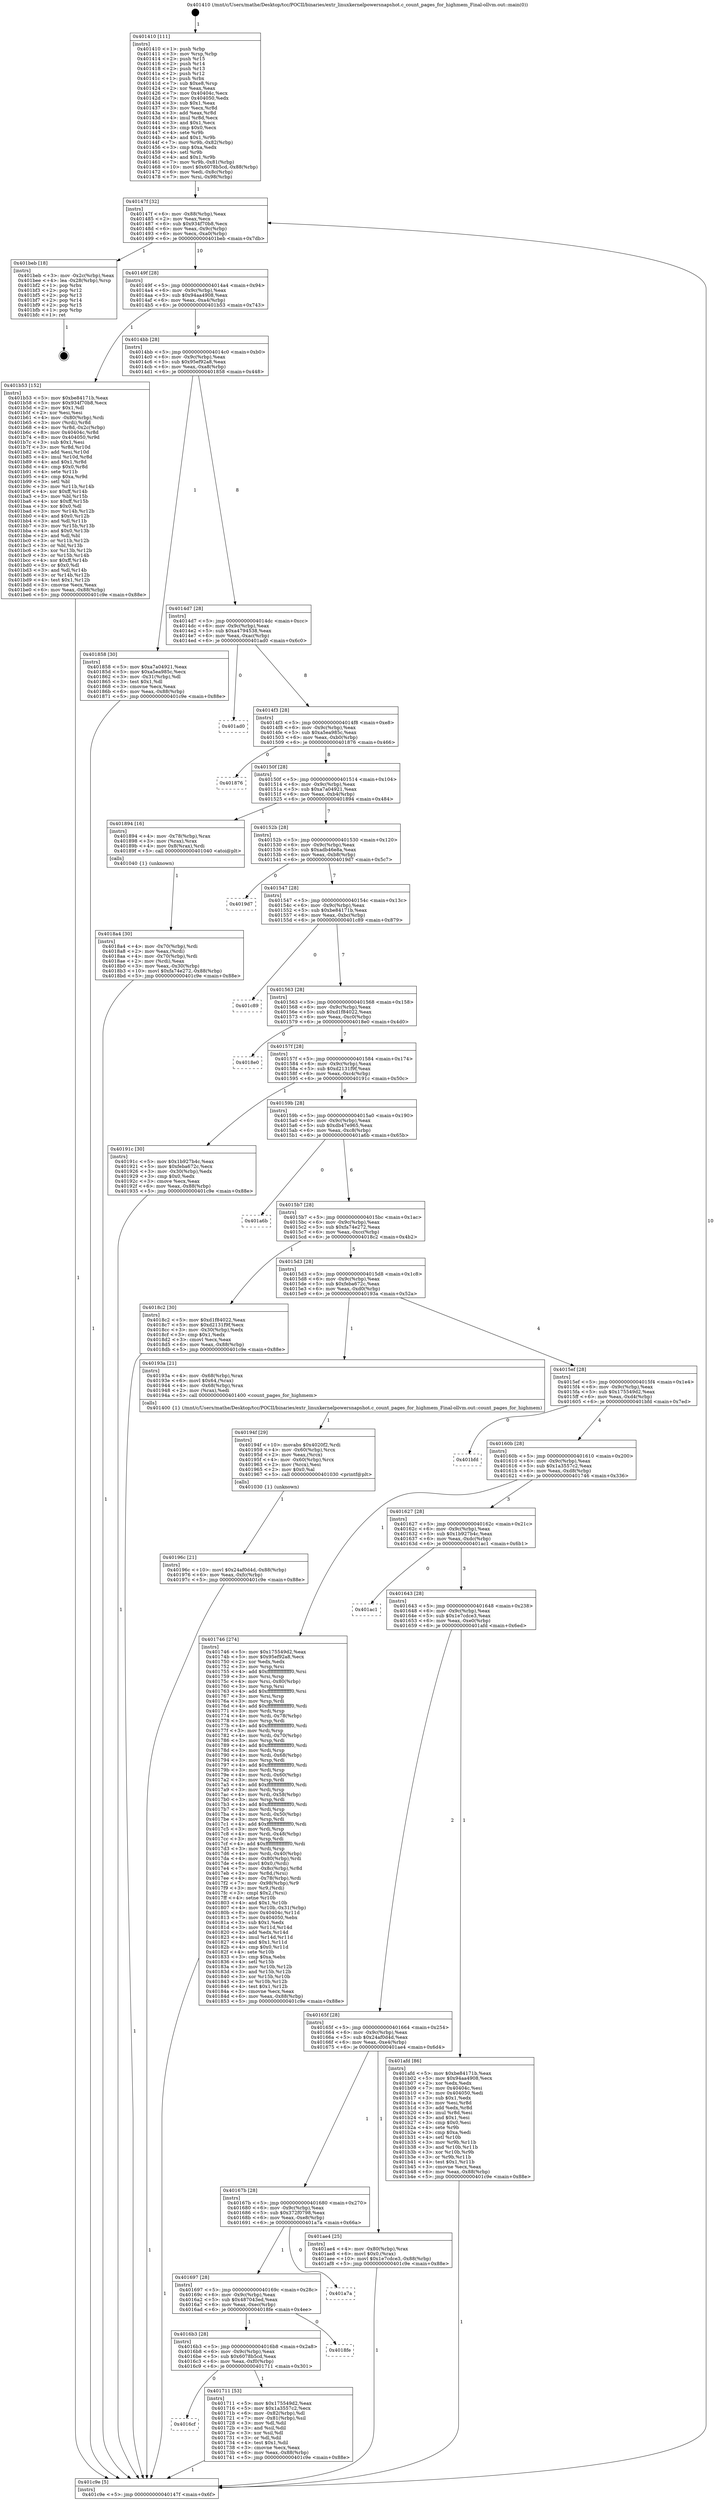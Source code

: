 digraph "0x401410" {
  label = "0x401410 (/mnt/c/Users/mathe/Desktop/tcc/POCII/binaries/extr_linuxkernelpowersnapshot.c_count_pages_for_highmem_Final-ollvm.out::main(0))"
  labelloc = "t"
  node[shape=record]

  Entry [label="",width=0.3,height=0.3,shape=circle,fillcolor=black,style=filled]
  "0x40147f" [label="{
     0x40147f [32]\l
     | [instrs]\l
     &nbsp;&nbsp;0x40147f \<+6\>: mov -0x88(%rbp),%eax\l
     &nbsp;&nbsp;0x401485 \<+2\>: mov %eax,%ecx\l
     &nbsp;&nbsp;0x401487 \<+6\>: sub $0x934f70b8,%ecx\l
     &nbsp;&nbsp;0x40148d \<+6\>: mov %eax,-0x9c(%rbp)\l
     &nbsp;&nbsp;0x401493 \<+6\>: mov %ecx,-0xa0(%rbp)\l
     &nbsp;&nbsp;0x401499 \<+6\>: je 0000000000401beb \<main+0x7db\>\l
  }"]
  "0x401beb" [label="{
     0x401beb [18]\l
     | [instrs]\l
     &nbsp;&nbsp;0x401beb \<+3\>: mov -0x2c(%rbp),%eax\l
     &nbsp;&nbsp;0x401bee \<+4\>: lea -0x28(%rbp),%rsp\l
     &nbsp;&nbsp;0x401bf2 \<+1\>: pop %rbx\l
     &nbsp;&nbsp;0x401bf3 \<+2\>: pop %r12\l
     &nbsp;&nbsp;0x401bf5 \<+2\>: pop %r13\l
     &nbsp;&nbsp;0x401bf7 \<+2\>: pop %r14\l
     &nbsp;&nbsp;0x401bf9 \<+2\>: pop %r15\l
     &nbsp;&nbsp;0x401bfb \<+1\>: pop %rbp\l
     &nbsp;&nbsp;0x401bfc \<+1\>: ret\l
  }"]
  "0x40149f" [label="{
     0x40149f [28]\l
     | [instrs]\l
     &nbsp;&nbsp;0x40149f \<+5\>: jmp 00000000004014a4 \<main+0x94\>\l
     &nbsp;&nbsp;0x4014a4 \<+6\>: mov -0x9c(%rbp),%eax\l
     &nbsp;&nbsp;0x4014aa \<+5\>: sub $0x94aa4908,%eax\l
     &nbsp;&nbsp;0x4014af \<+6\>: mov %eax,-0xa4(%rbp)\l
     &nbsp;&nbsp;0x4014b5 \<+6\>: je 0000000000401b53 \<main+0x743\>\l
  }"]
  Exit [label="",width=0.3,height=0.3,shape=circle,fillcolor=black,style=filled,peripheries=2]
  "0x401b53" [label="{
     0x401b53 [152]\l
     | [instrs]\l
     &nbsp;&nbsp;0x401b53 \<+5\>: mov $0xbe84171b,%eax\l
     &nbsp;&nbsp;0x401b58 \<+5\>: mov $0x934f70b8,%ecx\l
     &nbsp;&nbsp;0x401b5d \<+2\>: mov $0x1,%dl\l
     &nbsp;&nbsp;0x401b5f \<+2\>: xor %esi,%esi\l
     &nbsp;&nbsp;0x401b61 \<+4\>: mov -0x80(%rbp),%rdi\l
     &nbsp;&nbsp;0x401b65 \<+3\>: mov (%rdi),%r8d\l
     &nbsp;&nbsp;0x401b68 \<+4\>: mov %r8d,-0x2c(%rbp)\l
     &nbsp;&nbsp;0x401b6c \<+8\>: mov 0x40404c,%r8d\l
     &nbsp;&nbsp;0x401b74 \<+8\>: mov 0x404050,%r9d\l
     &nbsp;&nbsp;0x401b7c \<+3\>: sub $0x1,%esi\l
     &nbsp;&nbsp;0x401b7f \<+3\>: mov %r8d,%r10d\l
     &nbsp;&nbsp;0x401b82 \<+3\>: add %esi,%r10d\l
     &nbsp;&nbsp;0x401b85 \<+4\>: imul %r10d,%r8d\l
     &nbsp;&nbsp;0x401b89 \<+4\>: and $0x1,%r8d\l
     &nbsp;&nbsp;0x401b8d \<+4\>: cmp $0x0,%r8d\l
     &nbsp;&nbsp;0x401b91 \<+4\>: sete %r11b\l
     &nbsp;&nbsp;0x401b95 \<+4\>: cmp $0xa,%r9d\l
     &nbsp;&nbsp;0x401b99 \<+3\>: setl %bl\l
     &nbsp;&nbsp;0x401b9c \<+3\>: mov %r11b,%r14b\l
     &nbsp;&nbsp;0x401b9f \<+4\>: xor $0xff,%r14b\l
     &nbsp;&nbsp;0x401ba3 \<+3\>: mov %bl,%r15b\l
     &nbsp;&nbsp;0x401ba6 \<+4\>: xor $0xff,%r15b\l
     &nbsp;&nbsp;0x401baa \<+3\>: xor $0x0,%dl\l
     &nbsp;&nbsp;0x401bad \<+3\>: mov %r14b,%r12b\l
     &nbsp;&nbsp;0x401bb0 \<+4\>: and $0x0,%r12b\l
     &nbsp;&nbsp;0x401bb4 \<+3\>: and %dl,%r11b\l
     &nbsp;&nbsp;0x401bb7 \<+3\>: mov %r15b,%r13b\l
     &nbsp;&nbsp;0x401bba \<+4\>: and $0x0,%r13b\l
     &nbsp;&nbsp;0x401bbe \<+2\>: and %dl,%bl\l
     &nbsp;&nbsp;0x401bc0 \<+3\>: or %r11b,%r12b\l
     &nbsp;&nbsp;0x401bc3 \<+3\>: or %bl,%r13b\l
     &nbsp;&nbsp;0x401bc6 \<+3\>: xor %r13b,%r12b\l
     &nbsp;&nbsp;0x401bc9 \<+3\>: or %r15b,%r14b\l
     &nbsp;&nbsp;0x401bcc \<+4\>: xor $0xff,%r14b\l
     &nbsp;&nbsp;0x401bd0 \<+3\>: or $0x0,%dl\l
     &nbsp;&nbsp;0x401bd3 \<+3\>: and %dl,%r14b\l
     &nbsp;&nbsp;0x401bd6 \<+3\>: or %r14b,%r12b\l
     &nbsp;&nbsp;0x401bd9 \<+4\>: test $0x1,%r12b\l
     &nbsp;&nbsp;0x401bdd \<+3\>: cmovne %ecx,%eax\l
     &nbsp;&nbsp;0x401be0 \<+6\>: mov %eax,-0x88(%rbp)\l
     &nbsp;&nbsp;0x401be6 \<+5\>: jmp 0000000000401c9e \<main+0x88e\>\l
  }"]
  "0x4014bb" [label="{
     0x4014bb [28]\l
     | [instrs]\l
     &nbsp;&nbsp;0x4014bb \<+5\>: jmp 00000000004014c0 \<main+0xb0\>\l
     &nbsp;&nbsp;0x4014c0 \<+6\>: mov -0x9c(%rbp),%eax\l
     &nbsp;&nbsp;0x4014c6 \<+5\>: sub $0x95ef92a8,%eax\l
     &nbsp;&nbsp;0x4014cb \<+6\>: mov %eax,-0xa8(%rbp)\l
     &nbsp;&nbsp;0x4014d1 \<+6\>: je 0000000000401858 \<main+0x448\>\l
  }"]
  "0x40196c" [label="{
     0x40196c [21]\l
     | [instrs]\l
     &nbsp;&nbsp;0x40196c \<+10\>: movl $0x24af0d4d,-0x88(%rbp)\l
     &nbsp;&nbsp;0x401976 \<+6\>: mov %eax,-0xfc(%rbp)\l
     &nbsp;&nbsp;0x40197c \<+5\>: jmp 0000000000401c9e \<main+0x88e\>\l
  }"]
  "0x401858" [label="{
     0x401858 [30]\l
     | [instrs]\l
     &nbsp;&nbsp;0x401858 \<+5\>: mov $0xa7a04921,%eax\l
     &nbsp;&nbsp;0x40185d \<+5\>: mov $0xa5ea985c,%ecx\l
     &nbsp;&nbsp;0x401862 \<+3\>: mov -0x31(%rbp),%dl\l
     &nbsp;&nbsp;0x401865 \<+3\>: test $0x1,%dl\l
     &nbsp;&nbsp;0x401868 \<+3\>: cmovne %ecx,%eax\l
     &nbsp;&nbsp;0x40186b \<+6\>: mov %eax,-0x88(%rbp)\l
     &nbsp;&nbsp;0x401871 \<+5\>: jmp 0000000000401c9e \<main+0x88e\>\l
  }"]
  "0x4014d7" [label="{
     0x4014d7 [28]\l
     | [instrs]\l
     &nbsp;&nbsp;0x4014d7 \<+5\>: jmp 00000000004014dc \<main+0xcc\>\l
     &nbsp;&nbsp;0x4014dc \<+6\>: mov -0x9c(%rbp),%eax\l
     &nbsp;&nbsp;0x4014e2 \<+5\>: sub $0xa4794538,%eax\l
     &nbsp;&nbsp;0x4014e7 \<+6\>: mov %eax,-0xac(%rbp)\l
     &nbsp;&nbsp;0x4014ed \<+6\>: je 0000000000401ad0 \<main+0x6c0\>\l
  }"]
  "0x40194f" [label="{
     0x40194f [29]\l
     | [instrs]\l
     &nbsp;&nbsp;0x40194f \<+10\>: movabs $0x4020f2,%rdi\l
     &nbsp;&nbsp;0x401959 \<+4\>: mov -0x60(%rbp),%rcx\l
     &nbsp;&nbsp;0x40195d \<+2\>: mov %eax,(%rcx)\l
     &nbsp;&nbsp;0x40195f \<+4\>: mov -0x60(%rbp),%rcx\l
     &nbsp;&nbsp;0x401963 \<+2\>: mov (%rcx),%esi\l
     &nbsp;&nbsp;0x401965 \<+2\>: mov $0x0,%al\l
     &nbsp;&nbsp;0x401967 \<+5\>: call 0000000000401030 \<printf@plt\>\l
     | [calls]\l
     &nbsp;&nbsp;0x401030 \{1\} (unknown)\l
  }"]
  "0x401ad0" [label="{
     0x401ad0\l
  }", style=dashed]
  "0x4014f3" [label="{
     0x4014f3 [28]\l
     | [instrs]\l
     &nbsp;&nbsp;0x4014f3 \<+5\>: jmp 00000000004014f8 \<main+0xe8\>\l
     &nbsp;&nbsp;0x4014f8 \<+6\>: mov -0x9c(%rbp),%eax\l
     &nbsp;&nbsp;0x4014fe \<+5\>: sub $0xa5ea985c,%eax\l
     &nbsp;&nbsp;0x401503 \<+6\>: mov %eax,-0xb0(%rbp)\l
     &nbsp;&nbsp;0x401509 \<+6\>: je 0000000000401876 \<main+0x466\>\l
  }"]
  "0x4018a4" [label="{
     0x4018a4 [30]\l
     | [instrs]\l
     &nbsp;&nbsp;0x4018a4 \<+4\>: mov -0x70(%rbp),%rdi\l
     &nbsp;&nbsp;0x4018a8 \<+2\>: mov %eax,(%rdi)\l
     &nbsp;&nbsp;0x4018aa \<+4\>: mov -0x70(%rbp),%rdi\l
     &nbsp;&nbsp;0x4018ae \<+2\>: mov (%rdi),%eax\l
     &nbsp;&nbsp;0x4018b0 \<+3\>: mov %eax,-0x30(%rbp)\l
     &nbsp;&nbsp;0x4018b3 \<+10\>: movl $0xfa74e272,-0x88(%rbp)\l
     &nbsp;&nbsp;0x4018bd \<+5\>: jmp 0000000000401c9e \<main+0x88e\>\l
  }"]
  "0x401876" [label="{
     0x401876\l
  }", style=dashed]
  "0x40150f" [label="{
     0x40150f [28]\l
     | [instrs]\l
     &nbsp;&nbsp;0x40150f \<+5\>: jmp 0000000000401514 \<main+0x104\>\l
     &nbsp;&nbsp;0x401514 \<+6\>: mov -0x9c(%rbp),%eax\l
     &nbsp;&nbsp;0x40151a \<+5\>: sub $0xa7a04921,%eax\l
     &nbsp;&nbsp;0x40151f \<+6\>: mov %eax,-0xb4(%rbp)\l
     &nbsp;&nbsp;0x401525 \<+6\>: je 0000000000401894 \<main+0x484\>\l
  }"]
  "0x401410" [label="{
     0x401410 [111]\l
     | [instrs]\l
     &nbsp;&nbsp;0x401410 \<+1\>: push %rbp\l
     &nbsp;&nbsp;0x401411 \<+3\>: mov %rsp,%rbp\l
     &nbsp;&nbsp;0x401414 \<+2\>: push %r15\l
     &nbsp;&nbsp;0x401416 \<+2\>: push %r14\l
     &nbsp;&nbsp;0x401418 \<+2\>: push %r13\l
     &nbsp;&nbsp;0x40141a \<+2\>: push %r12\l
     &nbsp;&nbsp;0x40141c \<+1\>: push %rbx\l
     &nbsp;&nbsp;0x40141d \<+7\>: sub $0xe8,%rsp\l
     &nbsp;&nbsp;0x401424 \<+2\>: xor %eax,%eax\l
     &nbsp;&nbsp;0x401426 \<+7\>: mov 0x40404c,%ecx\l
     &nbsp;&nbsp;0x40142d \<+7\>: mov 0x404050,%edx\l
     &nbsp;&nbsp;0x401434 \<+3\>: sub $0x1,%eax\l
     &nbsp;&nbsp;0x401437 \<+3\>: mov %ecx,%r8d\l
     &nbsp;&nbsp;0x40143a \<+3\>: add %eax,%r8d\l
     &nbsp;&nbsp;0x40143d \<+4\>: imul %r8d,%ecx\l
     &nbsp;&nbsp;0x401441 \<+3\>: and $0x1,%ecx\l
     &nbsp;&nbsp;0x401444 \<+3\>: cmp $0x0,%ecx\l
     &nbsp;&nbsp;0x401447 \<+4\>: sete %r9b\l
     &nbsp;&nbsp;0x40144b \<+4\>: and $0x1,%r9b\l
     &nbsp;&nbsp;0x40144f \<+7\>: mov %r9b,-0x82(%rbp)\l
     &nbsp;&nbsp;0x401456 \<+3\>: cmp $0xa,%edx\l
     &nbsp;&nbsp;0x401459 \<+4\>: setl %r9b\l
     &nbsp;&nbsp;0x40145d \<+4\>: and $0x1,%r9b\l
     &nbsp;&nbsp;0x401461 \<+7\>: mov %r9b,-0x81(%rbp)\l
     &nbsp;&nbsp;0x401468 \<+10\>: movl $0x6078b5cd,-0x88(%rbp)\l
     &nbsp;&nbsp;0x401472 \<+6\>: mov %edi,-0x8c(%rbp)\l
     &nbsp;&nbsp;0x401478 \<+7\>: mov %rsi,-0x98(%rbp)\l
  }"]
  "0x401894" [label="{
     0x401894 [16]\l
     | [instrs]\l
     &nbsp;&nbsp;0x401894 \<+4\>: mov -0x78(%rbp),%rax\l
     &nbsp;&nbsp;0x401898 \<+3\>: mov (%rax),%rax\l
     &nbsp;&nbsp;0x40189b \<+4\>: mov 0x8(%rax),%rdi\l
     &nbsp;&nbsp;0x40189f \<+5\>: call 0000000000401040 \<atoi@plt\>\l
     | [calls]\l
     &nbsp;&nbsp;0x401040 \{1\} (unknown)\l
  }"]
  "0x40152b" [label="{
     0x40152b [28]\l
     | [instrs]\l
     &nbsp;&nbsp;0x40152b \<+5\>: jmp 0000000000401530 \<main+0x120\>\l
     &nbsp;&nbsp;0x401530 \<+6\>: mov -0x9c(%rbp),%eax\l
     &nbsp;&nbsp;0x401536 \<+5\>: sub $0xadb46e8a,%eax\l
     &nbsp;&nbsp;0x40153b \<+6\>: mov %eax,-0xb8(%rbp)\l
     &nbsp;&nbsp;0x401541 \<+6\>: je 00000000004019d7 \<main+0x5c7\>\l
  }"]
  "0x401c9e" [label="{
     0x401c9e [5]\l
     | [instrs]\l
     &nbsp;&nbsp;0x401c9e \<+5\>: jmp 000000000040147f \<main+0x6f\>\l
  }"]
  "0x4019d7" [label="{
     0x4019d7\l
  }", style=dashed]
  "0x401547" [label="{
     0x401547 [28]\l
     | [instrs]\l
     &nbsp;&nbsp;0x401547 \<+5\>: jmp 000000000040154c \<main+0x13c\>\l
     &nbsp;&nbsp;0x40154c \<+6\>: mov -0x9c(%rbp),%eax\l
     &nbsp;&nbsp;0x401552 \<+5\>: sub $0xbe84171b,%eax\l
     &nbsp;&nbsp;0x401557 \<+6\>: mov %eax,-0xbc(%rbp)\l
     &nbsp;&nbsp;0x40155d \<+6\>: je 0000000000401c89 \<main+0x879\>\l
  }"]
  "0x4016cf" [label="{
     0x4016cf\l
  }", style=dashed]
  "0x401c89" [label="{
     0x401c89\l
  }", style=dashed]
  "0x401563" [label="{
     0x401563 [28]\l
     | [instrs]\l
     &nbsp;&nbsp;0x401563 \<+5\>: jmp 0000000000401568 \<main+0x158\>\l
     &nbsp;&nbsp;0x401568 \<+6\>: mov -0x9c(%rbp),%eax\l
     &nbsp;&nbsp;0x40156e \<+5\>: sub $0xd1f84022,%eax\l
     &nbsp;&nbsp;0x401573 \<+6\>: mov %eax,-0xc0(%rbp)\l
     &nbsp;&nbsp;0x401579 \<+6\>: je 00000000004018e0 \<main+0x4d0\>\l
  }"]
  "0x401711" [label="{
     0x401711 [53]\l
     | [instrs]\l
     &nbsp;&nbsp;0x401711 \<+5\>: mov $0x175549d2,%eax\l
     &nbsp;&nbsp;0x401716 \<+5\>: mov $0x1a3557c2,%ecx\l
     &nbsp;&nbsp;0x40171b \<+6\>: mov -0x82(%rbp),%dl\l
     &nbsp;&nbsp;0x401721 \<+7\>: mov -0x81(%rbp),%sil\l
     &nbsp;&nbsp;0x401728 \<+3\>: mov %dl,%dil\l
     &nbsp;&nbsp;0x40172b \<+3\>: and %sil,%dil\l
     &nbsp;&nbsp;0x40172e \<+3\>: xor %sil,%dl\l
     &nbsp;&nbsp;0x401731 \<+3\>: or %dl,%dil\l
     &nbsp;&nbsp;0x401734 \<+4\>: test $0x1,%dil\l
     &nbsp;&nbsp;0x401738 \<+3\>: cmovne %ecx,%eax\l
     &nbsp;&nbsp;0x40173b \<+6\>: mov %eax,-0x88(%rbp)\l
     &nbsp;&nbsp;0x401741 \<+5\>: jmp 0000000000401c9e \<main+0x88e\>\l
  }"]
  "0x4018e0" [label="{
     0x4018e0\l
  }", style=dashed]
  "0x40157f" [label="{
     0x40157f [28]\l
     | [instrs]\l
     &nbsp;&nbsp;0x40157f \<+5\>: jmp 0000000000401584 \<main+0x174\>\l
     &nbsp;&nbsp;0x401584 \<+6\>: mov -0x9c(%rbp),%eax\l
     &nbsp;&nbsp;0x40158a \<+5\>: sub $0xd2131f9f,%eax\l
     &nbsp;&nbsp;0x40158f \<+6\>: mov %eax,-0xc4(%rbp)\l
     &nbsp;&nbsp;0x401595 \<+6\>: je 000000000040191c \<main+0x50c\>\l
  }"]
  "0x4016b3" [label="{
     0x4016b3 [28]\l
     | [instrs]\l
     &nbsp;&nbsp;0x4016b3 \<+5\>: jmp 00000000004016b8 \<main+0x2a8\>\l
     &nbsp;&nbsp;0x4016b8 \<+6\>: mov -0x9c(%rbp),%eax\l
     &nbsp;&nbsp;0x4016be \<+5\>: sub $0x6078b5cd,%eax\l
     &nbsp;&nbsp;0x4016c3 \<+6\>: mov %eax,-0xf0(%rbp)\l
     &nbsp;&nbsp;0x4016c9 \<+6\>: je 0000000000401711 \<main+0x301\>\l
  }"]
  "0x40191c" [label="{
     0x40191c [30]\l
     | [instrs]\l
     &nbsp;&nbsp;0x40191c \<+5\>: mov $0x1b927b4c,%eax\l
     &nbsp;&nbsp;0x401921 \<+5\>: mov $0xfeba672c,%ecx\l
     &nbsp;&nbsp;0x401926 \<+3\>: mov -0x30(%rbp),%edx\l
     &nbsp;&nbsp;0x401929 \<+3\>: cmp $0x0,%edx\l
     &nbsp;&nbsp;0x40192c \<+3\>: cmove %ecx,%eax\l
     &nbsp;&nbsp;0x40192f \<+6\>: mov %eax,-0x88(%rbp)\l
     &nbsp;&nbsp;0x401935 \<+5\>: jmp 0000000000401c9e \<main+0x88e\>\l
  }"]
  "0x40159b" [label="{
     0x40159b [28]\l
     | [instrs]\l
     &nbsp;&nbsp;0x40159b \<+5\>: jmp 00000000004015a0 \<main+0x190\>\l
     &nbsp;&nbsp;0x4015a0 \<+6\>: mov -0x9c(%rbp),%eax\l
     &nbsp;&nbsp;0x4015a6 \<+5\>: sub $0xdb47e965,%eax\l
     &nbsp;&nbsp;0x4015ab \<+6\>: mov %eax,-0xc8(%rbp)\l
     &nbsp;&nbsp;0x4015b1 \<+6\>: je 0000000000401a6b \<main+0x65b\>\l
  }"]
  "0x4018fe" [label="{
     0x4018fe\l
  }", style=dashed]
  "0x401a6b" [label="{
     0x401a6b\l
  }", style=dashed]
  "0x4015b7" [label="{
     0x4015b7 [28]\l
     | [instrs]\l
     &nbsp;&nbsp;0x4015b7 \<+5\>: jmp 00000000004015bc \<main+0x1ac\>\l
     &nbsp;&nbsp;0x4015bc \<+6\>: mov -0x9c(%rbp),%eax\l
     &nbsp;&nbsp;0x4015c2 \<+5\>: sub $0xfa74e272,%eax\l
     &nbsp;&nbsp;0x4015c7 \<+6\>: mov %eax,-0xcc(%rbp)\l
     &nbsp;&nbsp;0x4015cd \<+6\>: je 00000000004018c2 \<main+0x4b2\>\l
  }"]
  "0x401697" [label="{
     0x401697 [28]\l
     | [instrs]\l
     &nbsp;&nbsp;0x401697 \<+5\>: jmp 000000000040169c \<main+0x28c\>\l
     &nbsp;&nbsp;0x40169c \<+6\>: mov -0x9c(%rbp),%eax\l
     &nbsp;&nbsp;0x4016a2 \<+5\>: sub $0x487043ed,%eax\l
     &nbsp;&nbsp;0x4016a7 \<+6\>: mov %eax,-0xec(%rbp)\l
     &nbsp;&nbsp;0x4016ad \<+6\>: je 00000000004018fe \<main+0x4ee\>\l
  }"]
  "0x4018c2" [label="{
     0x4018c2 [30]\l
     | [instrs]\l
     &nbsp;&nbsp;0x4018c2 \<+5\>: mov $0xd1f84022,%eax\l
     &nbsp;&nbsp;0x4018c7 \<+5\>: mov $0xd2131f9f,%ecx\l
     &nbsp;&nbsp;0x4018cc \<+3\>: mov -0x30(%rbp),%edx\l
     &nbsp;&nbsp;0x4018cf \<+3\>: cmp $0x1,%edx\l
     &nbsp;&nbsp;0x4018d2 \<+3\>: cmovl %ecx,%eax\l
     &nbsp;&nbsp;0x4018d5 \<+6\>: mov %eax,-0x88(%rbp)\l
     &nbsp;&nbsp;0x4018db \<+5\>: jmp 0000000000401c9e \<main+0x88e\>\l
  }"]
  "0x4015d3" [label="{
     0x4015d3 [28]\l
     | [instrs]\l
     &nbsp;&nbsp;0x4015d3 \<+5\>: jmp 00000000004015d8 \<main+0x1c8\>\l
     &nbsp;&nbsp;0x4015d8 \<+6\>: mov -0x9c(%rbp),%eax\l
     &nbsp;&nbsp;0x4015de \<+5\>: sub $0xfeba672c,%eax\l
     &nbsp;&nbsp;0x4015e3 \<+6\>: mov %eax,-0xd0(%rbp)\l
     &nbsp;&nbsp;0x4015e9 \<+6\>: je 000000000040193a \<main+0x52a\>\l
  }"]
  "0x401a7a" [label="{
     0x401a7a\l
  }", style=dashed]
  "0x40193a" [label="{
     0x40193a [21]\l
     | [instrs]\l
     &nbsp;&nbsp;0x40193a \<+4\>: mov -0x68(%rbp),%rax\l
     &nbsp;&nbsp;0x40193e \<+6\>: movl $0x64,(%rax)\l
     &nbsp;&nbsp;0x401944 \<+4\>: mov -0x68(%rbp),%rax\l
     &nbsp;&nbsp;0x401948 \<+2\>: mov (%rax),%edi\l
     &nbsp;&nbsp;0x40194a \<+5\>: call 0000000000401400 \<count_pages_for_highmem\>\l
     | [calls]\l
     &nbsp;&nbsp;0x401400 \{1\} (/mnt/c/Users/mathe/Desktop/tcc/POCII/binaries/extr_linuxkernelpowersnapshot.c_count_pages_for_highmem_Final-ollvm.out::count_pages_for_highmem)\l
  }"]
  "0x4015ef" [label="{
     0x4015ef [28]\l
     | [instrs]\l
     &nbsp;&nbsp;0x4015ef \<+5\>: jmp 00000000004015f4 \<main+0x1e4\>\l
     &nbsp;&nbsp;0x4015f4 \<+6\>: mov -0x9c(%rbp),%eax\l
     &nbsp;&nbsp;0x4015fa \<+5\>: sub $0x175549d2,%eax\l
     &nbsp;&nbsp;0x4015ff \<+6\>: mov %eax,-0xd4(%rbp)\l
     &nbsp;&nbsp;0x401605 \<+6\>: je 0000000000401bfd \<main+0x7ed\>\l
  }"]
  "0x40167b" [label="{
     0x40167b [28]\l
     | [instrs]\l
     &nbsp;&nbsp;0x40167b \<+5\>: jmp 0000000000401680 \<main+0x270\>\l
     &nbsp;&nbsp;0x401680 \<+6\>: mov -0x9c(%rbp),%eax\l
     &nbsp;&nbsp;0x401686 \<+5\>: sub $0x372f0798,%eax\l
     &nbsp;&nbsp;0x40168b \<+6\>: mov %eax,-0xe8(%rbp)\l
     &nbsp;&nbsp;0x401691 \<+6\>: je 0000000000401a7a \<main+0x66a\>\l
  }"]
  "0x401bfd" [label="{
     0x401bfd\l
  }", style=dashed]
  "0x40160b" [label="{
     0x40160b [28]\l
     | [instrs]\l
     &nbsp;&nbsp;0x40160b \<+5\>: jmp 0000000000401610 \<main+0x200\>\l
     &nbsp;&nbsp;0x401610 \<+6\>: mov -0x9c(%rbp),%eax\l
     &nbsp;&nbsp;0x401616 \<+5\>: sub $0x1a3557c2,%eax\l
     &nbsp;&nbsp;0x40161b \<+6\>: mov %eax,-0xd8(%rbp)\l
     &nbsp;&nbsp;0x401621 \<+6\>: je 0000000000401746 \<main+0x336\>\l
  }"]
  "0x401ae4" [label="{
     0x401ae4 [25]\l
     | [instrs]\l
     &nbsp;&nbsp;0x401ae4 \<+4\>: mov -0x80(%rbp),%rax\l
     &nbsp;&nbsp;0x401ae8 \<+6\>: movl $0x0,(%rax)\l
     &nbsp;&nbsp;0x401aee \<+10\>: movl $0x1e7cdce3,-0x88(%rbp)\l
     &nbsp;&nbsp;0x401af8 \<+5\>: jmp 0000000000401c9e \<main+0x88e\>\l
  }"]
  "0x401746" [label="{
     0x401746 [274]\l
     | [instrs]\l
     &nbsp;&nbsp;0x401746 \<+5\>: mov $0x175549d2,%eax\l
     &nbsp;&nbsp;0x40174b \<+5\>: mov $0x95ef92a8,%ecx\l
     &nbsp;&nbsp;0x401750 \<+2\>: xor %edx,%edx\l
     &nbsp;&nbsp;0x401752 \<+3\>: mov %rsp,%rsi\l
     &nbsp;&nbsp;0x401755 \<+4\>: add $0xfffffffffffffff0,%rsi\l
     &nbsp;&nbsp;0x401759 \<+3\>: mov %rsi,%rsp\l
     &nbsp;&nbsp;0x40175c \<+4\>: mov %rsi,-0x80(%rbp)\l
     &nbsp;&nbsp;0x401760 \<+3\>: mov %rsp,%rsi\l
     &nbsp;&nbsp;0x401763 \<+4\>: add $0xfffffffffffffff0,%rsi\l
     &nbsp;&nbsp;0x401767 \<+3\>: mov %rsi,%rsp\l
     &nbsp;&nbsp;0x40176a \<+3\>: mov %rsp,%rdi\l
     &nbsp;&nbsp;0x40176d \<+4\>: add $0xfffffffffffffff0,%rdi\l
     &nbsp;&nbsp;0x401771 \<+3\>: mov %rdi,%rsp\l
     &nbsp;&nbsp;0x401774 \<+4\>: mov %rdi,-0x78(%rbp)\l
     &nbsp;&nbsp;0x401778 \<+3\>: mov %rsp,%rdi\l
     &nbsp;&nbsp;0x40177b \<+4\>: add $0xfffffffffffffff0,%rdi\l
     &nbsp;&nbsp;0x40177f \<+3\>: mov %rdi,%rsp\l
     &nbsp;&nbsp;0x401782 \<+4\>: mov %rdi,-0x70(%rbp)\l
     &nbsp;&nbsp;0x401786 \<+3\>: mov %rsp,%rdi\l
     &nbsp;&nbsp;0x401789 \<+4\>: add $0xfffffffffffffff0,%rdi\l
     &nbsp;&nbsp;0x40178d \<+3\>: mov %rdi,%rsp\l
     &nbsp;&nbsp;0x401790 \<+4\>: mov %rdi,-0x68(%rbp)\l
     &nbsp;&nbsp;0x401794 \<+3\>: mov %rsp,%rdi\l
     &nbsp;&nbsp;0x401797 \<+4\>: add $0xfffffffffffffff0,%rdi\l
     &nbsp;&nbsp;0x40179b \<+3\>: mov %rdi,%rsp\l
     &nbsp;&nbsp;0x40179e \<+4\>: mov %rdi,-0x60(%rbp)\l
     &nbsp;&nbsp;0x4017a2 \<+3\>: mov %rsp,%rdi\l
     &nbsp;&nbsp;0x4017a5 \<+4\>: add $0xfffffffffffffff0,%rdi\l
     &nbsp;&nbsp;0x4017a9 \<+3\>: mov %rdi,%rsp\l
     &nbsp;&nbsp;0x4017ac \<+4\>: mov %rdi,-0x58(%rbp)\l
     &nbsp;&nbsp;0x4017b0 \<+3\>: mov %rsp,%rdi\l
     &nbsp;&nbsp;0x4017b3 \<+4\>: add $0xfffffffffffffff0,%rdi\l
     &nbsp;&nbsp;0x4017b7 \<+3\>: mov %rdi,%rsp\l
     &nbsp;&nbsp;0x4017ba \<+4\>: mov %rdi,-0x50(%rbp)\l
     &nbsp;&nbsp;0x4017be \<+3\>: mov %rsp,%rdi\l
     &nbsp;&nbsp;0x4017c1 \<+4\>: add $0xfffffffffffffff0,%rdi\l
     &nbsp;&nbsp;0x4017c5 \<+3\>: mov %rdi,%rsp\l
     &nbsp;&nbsp;0x4017c8 \<+4\>: mov %rdi,-0x48(%rbp)\l
     &nbsp;&nbsp;0x4017cc \<+3\>: mov %rsp,%rdi\l
     &nbsp;&nbsp;0x4017cf \<+4\>: add $0xfffffffffffffff0,%rdi\l
     &nbsp;&nbsp;0x4017d3 \<+3\>: mov %rdi,%rsp\l
     &nbsp;&nbsp;0x4017d6 \<+4\>: mov %rdi,-0x40(%rbp)\l
     &nbsp;&nbsp;0x4017da \<+4\>: mov -0x80(%rbp),%rdi\l
     &nbsp;&nbsp;0x4017de \<+6\>: movl $0x0,(%rdi)\l
     &nbsp;&nbsp;0x4017e4 \<+7\>: mov -0x8c(%rbp),%r8d\l
     &nbsp;&nbsp;0x4017eb \<+3\>: mov %r8d,(%rsi)\l
     &nbsp;&nbsp;0x4017ee \<+4\>: mov -0x78(%rbp),%rdi\l
     &nbsp;&nbsp;0x4017f2 \<+7\>: mov -0x98(%rbp),%r9\l
     &nbsp;&nbsp;0x4017f9 \<+3\>: mov %r9,(%rdi)\l
     &nbsp;&nbsp;0x4017fc \<+3\>: cmpl $0x2,(%rsi)\l
     &nbsp;&nbsp;0x4017ff \<+4\>: setne %r10b\l
     &nbsp;&nbsp;0x401803 \<+4\>: and $0x1,%r10b\l
     &nbsp;&nbsp;0x401807 \<+4\>: mov %r10b,-0x31(%rbp)\l
     &nbsp;&nbsp;0x40180b \<+8\>: mov 0x40404c,%r11d\l
     &nbsp;&nbsp;0x401813 \<+7\>: mov 0x404050,%ebx\l
     &nbsp;&nbsp;0x40181a \<+3\>: sub $0x1,%edx\l
     &nbsp;&nbsp;0x40181d \<+3\>: mov %r11d,%r14d\l
     &nbsp;&nbsp;0x401820 \<+3\>: add %edx,%r14d\l
     &nbsp;&nbsp;0x401823 \<+4\>: imul %r14d,%r11d\l
     &nbsp;&nbsp;0x401827 \<+4\>: and $0x1,%r11d\l
     &nbsp;&nbsp;0x40182b \<+4\>: cmp $0x0,%r11d\l
     &nbsp;&nbsp;0x40182f \<+4\>: sete %r10b\l
     &nbsp;&nbsp;0x401833 \<+3\>: cmp $0xa,%ebx\l
     &nbsp;&nbsp;0x401836 \<+4\>: setl %r15b\l
     &nbsp;&nbsp;0x40183a \<+3\>: mov %r10b,%r12b\l
     &nbsp;&nbsp;0x40183d \<+3\>: and %r15b,%r12b\l
     &nbsp;&nbsp;0x401840 \<+3\>: xor %r15b,%r10b\l
     &nbsp;&nbsp;0x401843 \<+3\>: or %r10b,%r12b\l
     &nbsp;&nbsp;0x401846 \<+4\>: test $0x1,%r12b\l
     &nbsp;&nbsp;0x40184a \<+3\>: cmovne %ecx,%eax\l
     &nbsp;&nbsp;0x40184d \<+6\>: mov %eax,-0x88(%rbp)\l
     &nbsp;&nbsp;0x401853 \<+5\>: jmp 0000000000401c9e \<main+0x88e\>\l
  }"]
  "0x401627" [label="{
     0x401627 [28]\l
     | [instrs]\l
     &nbsp;&nbsp;0x401627 \<+5\>: jmp 000000000040162c \<main+0x21c\>\l
     &nbsp;&nbsp;0x40162c \<+6\>: mov -0x9c(%rbp),%eax\l
     &nbsp;&nbsp;0x401632 \<+5\>: sub $0x1b927b4c,%eax\l
     &nbsp;&nbsp;0x401637 \<+6\>: mov %eax,-0xdc(%rbp)\l
     &nbsp;&nbsp;0x40163d \<+6\>: je 0000000000401ac1 \<main+0x6b1\>\l
  }"]
  "0x40165f" [label="{
     0x40165f [28]\l
     | [instrs]\l
     &nbsp;&nbsp;0x40165f \<+5\>: jmp 0000000000401664 \<main+0x254\>\l
     &nbsp;&nbsp;0x401664 \<+6\>: mov -0x9c(%rbp),%eax\l
     &nbsp;&nbsp;0x40166a \<+5\>: sub $0x24af0d4d,%eax\l
     &nbsp;&nbsp;0x40166f \<+6\>: mov %eax,-0xe4(%rbp)\l
     &nbsp;&nbsp;0x401675 \<+6\>: je 0000000000401ae4 \<main+0x6d4\>\l
  }"]
  "0x401ac1" [label="{
     0x401ac1\l
  }", style=dashed]
  "0x401643" [label="{
     0x401643 [28]\l
     | [instrs]\l
     &nbsp;&nbsp;0x401643 \<+5\>: jmp 0000000000401648 \<main+0x238\>\l
     &nbsp;&nbsp;0x401648 \<+6\>: mov -0x9c(%rbp),%eax\l
     &nbsp;&nbsp;0x40164e \<+5\>: sub $0x1e7cdce3,%eax\l
     &nbsp;&nbsp;0x401653 \<+6\>: mov %eax,-0xe0(%rbp)\l
     &nbsp;&nbsp;0x401659 \<+6\>: je 0000000000401afd \<main+0x6ed\>\l
  }"]
  "0x401afd" [label="{
     0x401afd [86]\l
     | [instrs]\l
     &nbsp;&nbsp;0x401afd \<+5\>: mov $0xbe84171b,%eax\l
     &nbsp;&nbsp;0x401b02 \<+5\>: mov $0x94aa4908,%ecx\l
     &nbsp;&nbsp;0x401b07 \<+2\>: xor %edx,%edx\l
     &nbsp;&nbsp;0x401b09 \<+7\>: mov 0x40404c,%esi\l
     &nbsp;&nbsp;0x401b10 \<+7\>: mov 0x404050,%edi\l
     &nbsp;&nbsp;0x401b17 \<+3\>: sub $0x1,%edx\l
     &nbsp;&nbsp;0x401b1a \<+3\>: mov %esi,%r8d\l
     &nbsp;&nbsp;0x401b1d \<+3\>: add %edx,%r8d\l
     &nbsp;&nbsp;0x401b20 \<+4\>: imul %r8d,%esi\l
     &nbsp;&nbsp;0x401b24 \<+3\>: and $0x1,%esi\l
     &nbsp;&nbsp;0x401b27 \<+3\>: cmp $0x0,%esi\l
     &nbsp;&nbsp;0x401b2a \<+4\>: sete %r9b\l
     &nbsp;&nbsp;0x401b2e \<+3\>: cmp $0xa,%edi\l
     &nbsp;&nbsp;0x401b31 \<+4\>: setl %r10b\l
     &nbsp;&nbsp;0x401b35 \<+3\>: mov %r9b,%r11b\l
     &nbsp;&nbsp;0x401b38 \<+3\>: and %r10b,%r11b\l
     &nbsp;&nbsp;0x401b3b \<+3\>: xor %r10b,%r9b\l
     &nbsp;&nbsp;0x401b3e \<+3\>: or %r9b,%r11b\l
     &nbsp;&nbsp;0x401b41 \<+4\>: test $0x1,%r11b\l
     &nbsp;&nbsp;0x401b45 \<+3\>: cmovne %ecx,%eax\l
     &nbsp;&nbsp;0x401b48 \<+6\>: mov %eax,-0x88(%rbp)\l
     &nbsp;&nbsp;0x401b4e \<+5\>: jmp 0000000000401c9e \<main+0x88e\>\l
  }"]
  Entry -> "0x401410" [label=" 1"]
  "0x40147f" -> "0x401beb" [label=" 1"]
  "0x40147f" -> "0x40149f" [label=" 10"]
  "0x401beb" -> Exit [label=" 1"]
  "0x40149f" -> "0x401b53" [label=" 1"]
  "0x40149f" -> "0x4014bb" [label=" 9"]
  "0x401b53" -> "0x401c9e" [label=" 1"]
  "0x4014bb" -> "0x401858" [label=" 1"]
  "0x4014bb" -> "0x4014d7" [label=" 8"]
  "0x401afd" -> "0x401c9e" [label=" 1"]
  "0x4014d7" -> "0x401ad0" [label=" 0"]
  "0x4014d7" -> "0x4014f3" [label=" 8"]
  "0x401ae4" -> "0x401c9e" [label=" 1"]
  "0x4014f3" -> "0x401876" [label=" 0"]
  "0x4014f3" -> "0x40150f" [label=" 8"]
  "0x40196c" -> "0x401c9e" [label=" 1"]
  "0x40150f" -> "0x401894" [label=" 1"]
  "0x40150f" -> "0x40152b" [label=" 7"]
  "0x40193a" -> "0x40194f" [label=" 1"]
  "0x40152b" -> "0x4019d7" [label=" 0"]
  "0x40152b" -> "0x401547" [label=" 7"]
  "0x40191c" -> "0x401c9e" [label=" 1"]
  "0x401547" -> "0x401c89" [label=" 0"]
  "0x401547" -> "0x401563" [label=" 7"]
  "0x4018c2" -> "0x401c9e" [label=" 1"]
  "0x401563" -> "0x4018e0" [label=" 0"]
  "0x401563" -> "0x40157f" [label=" 7"]
  "0x4018a4" -> "0x401c9e" [label=" 1"]
  "0x40157f" -> "0x40191c" [label=" 1"]
  "0x40157f" -> "0x40159b" [label=" 6"]
  "0x401858" -> "0x401c9e" [label=" 1"]
  "0x40159b" -> "0x401a6b" [label=" 0"]
  "0x40159b" -> "0x4015b7" [label=" 6"]
  "0x401746" -> "0x401c9e" [label=" 1"]
  "0x4015b7" -> "0x4018c2" [label=" 1"]
  "0x4015b7" -> "0x4015d3" [label=" 5"]
  "0x401c9e" -> "0x40147f" [label=" 10"]
  "0x4015d3" -> "0x40193a" [label=" 1"]
  "0x4015d3" -> "0x4015ef" [label=" 4"]
  "0x401410" -> "0x40147f" [label=" 1"]
  "0x4015ef" -> "0x401bfd" [label=" 0"]
  "0x4015ef" -> "0x40160b" [label=" 4"]
  "0x4016b3" -> "0x4016cf" [label=" 0"]
  "0x40160b" -> "0x401746" [label=" 1"]
  "0x40160b" -> "0x401627" [label=" 3"]
  "0x4016b3" -> "0x401711" [label=" 1"]
  "0x401627" -> "0x401ac1" [label=" 0"]
  "0x401627" -> "0x401643" [label=" 3"]
  "0x401697" -> "0x4016b3" [label=" 1"]
  "0x401643" -> "0x401afd" [label=" 1"]
  "0x401643" -> "0x40165f" [label=" 2"]
  "0x401894" -> "0x4018a4" [label=" 1"]
  "0x40165f" -> "0x401ae4" [label=" 1"]
  "0x40165f" -> "0x40167b" [label=" 1"]
  "0x401711" -> "0x401c9e" [label=" 1"]
  "0x40167b" -> "0x401a7a" [label=" 0"]
  "0x40167b" -> "0x401697" [label=" 1"]
  "0x40194f" -> "0x40196c" [label=" 1"]
  "0x401697" -> "0x4018fe" [label=" 0"]
}
